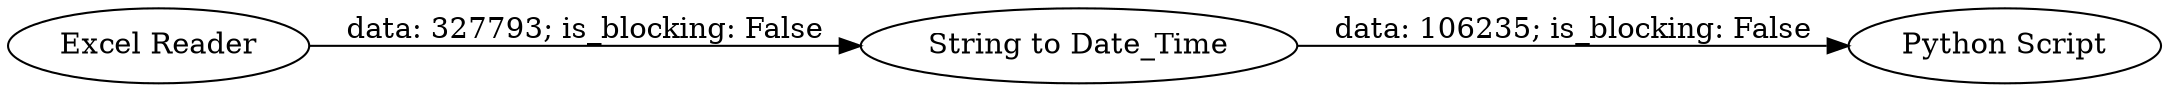 digraph {
	"-7967040220067678639_10" [label="Excel Reader"]
	"-7967040220067678639_11" [label="String to Date_Time"]
	"-7967040220067678639_12" [label="Python Script"]
	"-7967040220067678639_11" -> "-7967040220067678639_12" [label="data: 106235; is_blocking: False"]
	"-7967040220067678639_10" -> "-7967040220067678639_11" [label="data: 327793; is_blocking: False"]
	rankdir=LR
}
